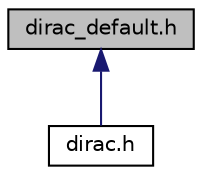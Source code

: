 digraph "dirac_default.h"
{
 // LATEX_PDF_SIZE
  edge [fontname="Helvetica",fontsize="10",labelfontname="Helvetica",labelfontsize="10"];
  node [fontname="Helvetica",fontsize="10",shape=record];
  Node1 [label="dirac_default.h",height=0.2,width=0.4,color="black", fillcolor="grey75", style="filled", fontcolor="black",tooltip="Implementation of the Dirac operator (Default Functions)"];
  Node1 -> Node2 [dir="back",color="midnightblue",fontsize="10",style="solid"];
  Node2 [label="dirac.h",height=0.2,width=0.4,color="black", fillcolor="white", style="filled",URL="$d0/d40/dirac_8h.html",tooltip="Implementation of the Dirac operator."];
}
